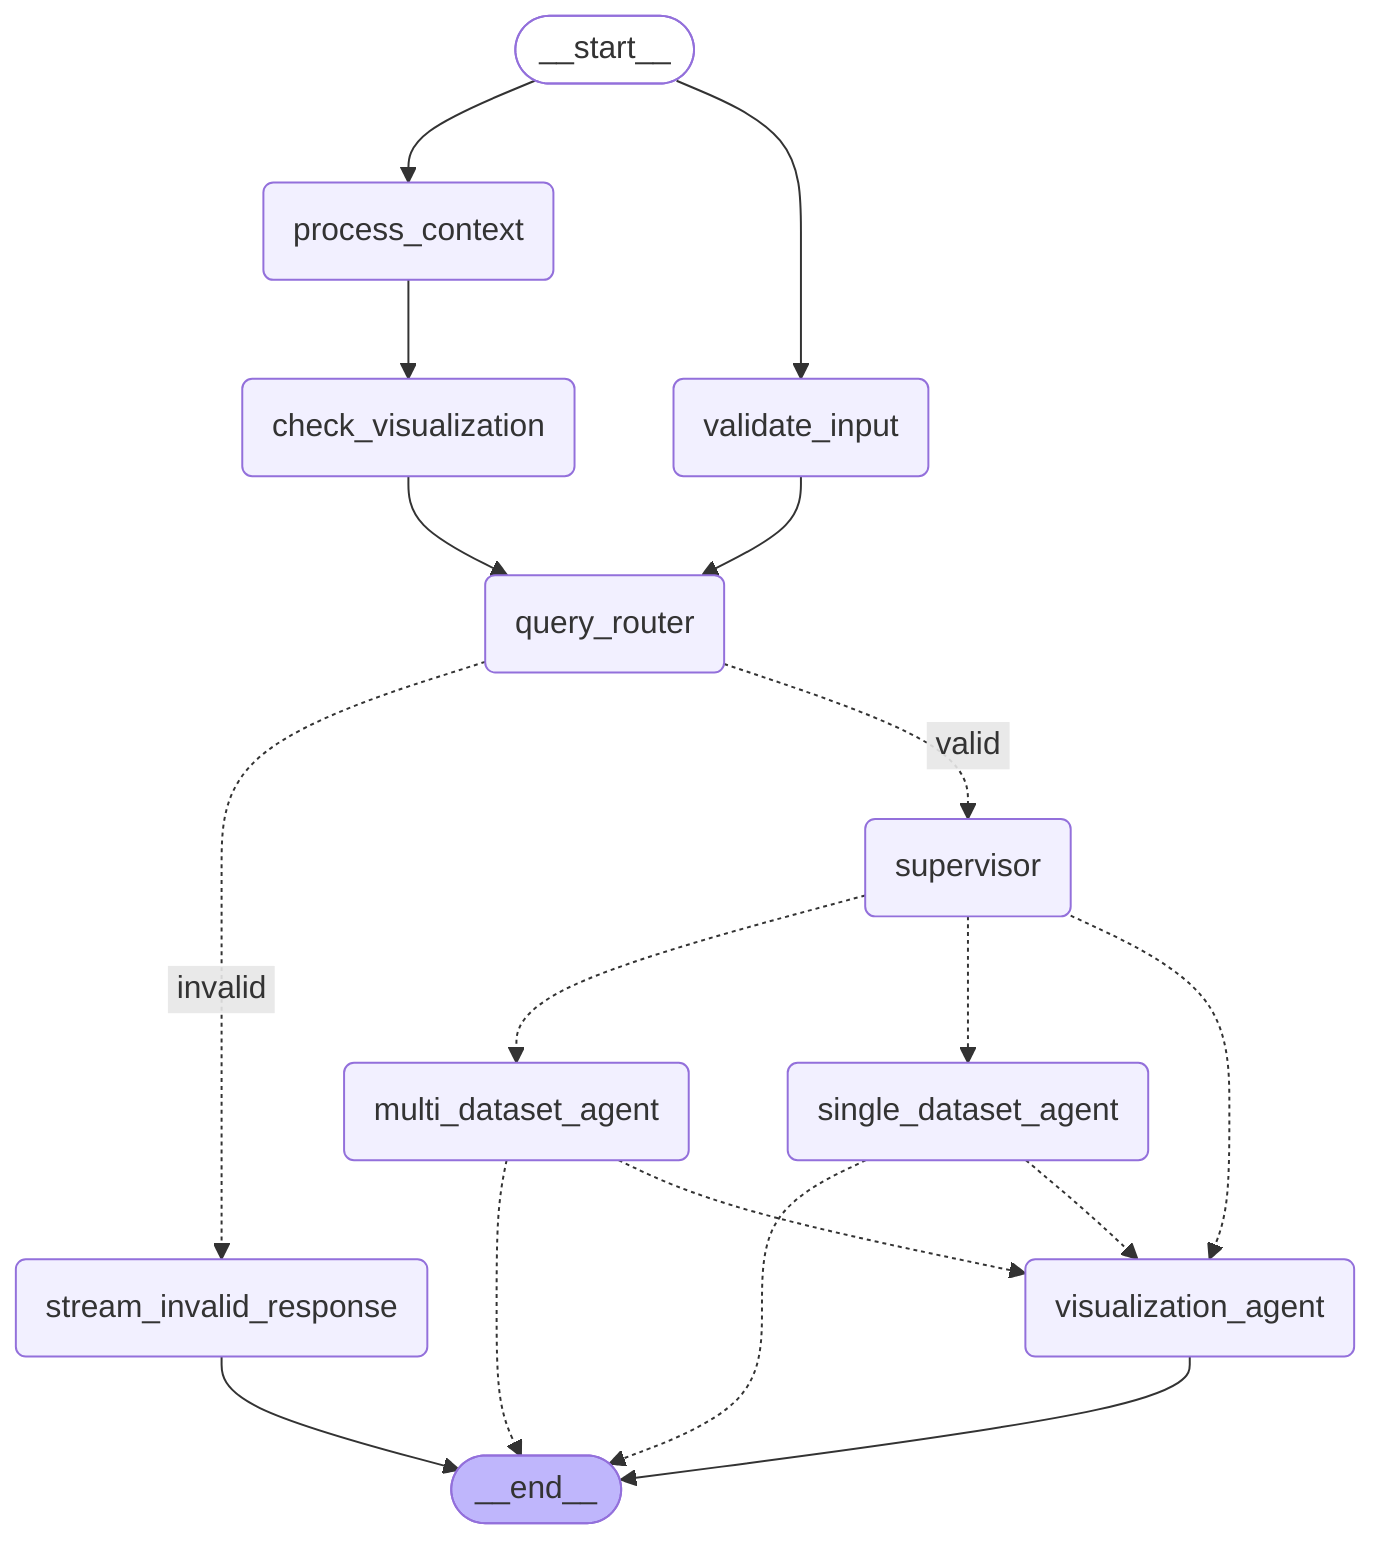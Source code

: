 ---
config:
  flowchart:
    curve: basis
---
graph TD;
	__start__([<p>__start__</p>]):::first
	validate_input(validate_input)
	stream_invalid_response(stream_invalid_response)
	process_context(process_context)
	supervisor(supervisor)
	multi_dataset_agent(multi_dataset_agent)
	single_dataset_agent(single_dataset_agent)
	visualization_agent(visualization_agent)
	check_visualization(check_visualization)
	query_router(query_router)
	__end__([<p>__end__</p>]):::last
	__start__ --> process_context;
	__start__ --> validate_input;
	check_visualization --> query_router;
	multi_dataset_agent -.-> __end__;
	multi_dataset_agent -.-> visualization_agent;
	process_context --> check_visualization;
	query_router -. &nbsp;invalid&nbsp; .-> stream_invalid_response;
	query_router -. &nbsp;valid&nbsp; .-> supervisor;
	single_dataset_agent -.-> __end__;
	single_dataset_agent -.-> visualization_agent;
	supervisor -.-> multi_dataset_agent;
	supervisor -.-> single_dataset_agent;
	supervisor -.-> visualization_agent;
	validate_input --> query_router;
	stream_invalid_response --> __end__;
	visualization_agent --> __end__;
	classDef default fill:#f2f0ff,line-height:1.2
	classDef first fill-opacity:0
	classDef last fill:#bfb6fc